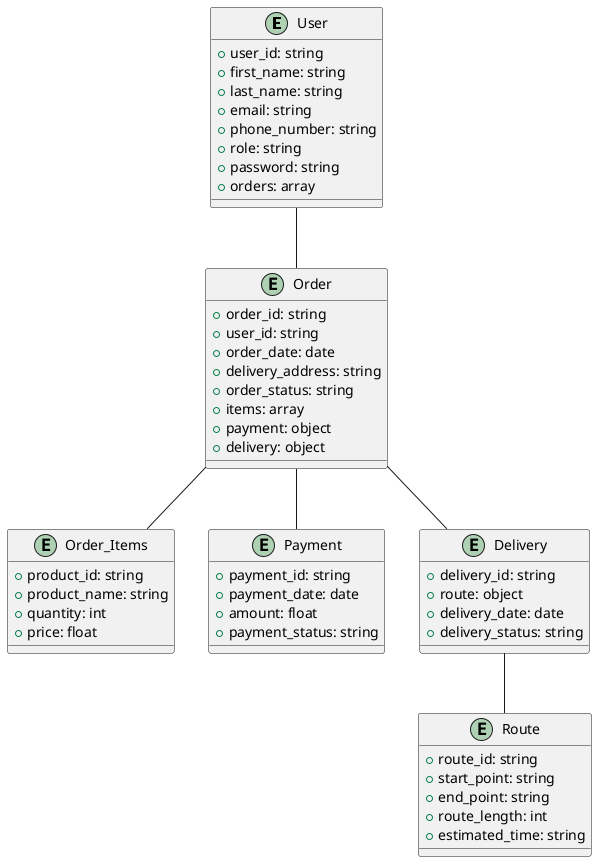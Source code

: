 @startuml

entity "User" as users {
  + user_id: string
  + first_name: string
  + last_name: string
  + email: string
  + phone_number: string
  + role: string
  + password: string
  + orders: array
}

entity "Order" as orders {
  + order_id: string
  + user_id: string
  + order_date: date
  + delivery_address: string
  + order_status: string
  + items: array
  + payment: object
  + delivery: object
}

entity "Order_Items" as order_items {
  + product_id: string
  + product_name: string
  + quantity: int
  + price: float
}

entity "Payment" as payment {
  + payment_id: string
  + payment_date: date
  + amount: float
  + payment_status: string
}

entity "Delivery" as delivery {
  + delivery_id: string
  + route: object
  + delivery_date: date
  + delivery_status: string
}

entity "Route" as route {
  + route_id: string
  + start_point: string
  + end_point: string
  + route_length: int
  + estimated_time: string
}

users -- orders 
orders -- order_items 
orders -- payment 
orders -- delivery 
delivery -- route 

@enduml
